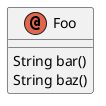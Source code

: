 {
  "sha1": "54brkmzbgvhh0suco7jl950i5j77ytv",
  "insertion": {
    "when": "2024-05-30T20:48:20.650Z",
    "url": "https://github.com/plantuml/plantuml/issues/458",
    "user": "plantuml@gmail.com"
  }
}
@startuml
annotation Foo {
    String bar()
    String baz()
}
@enduml
